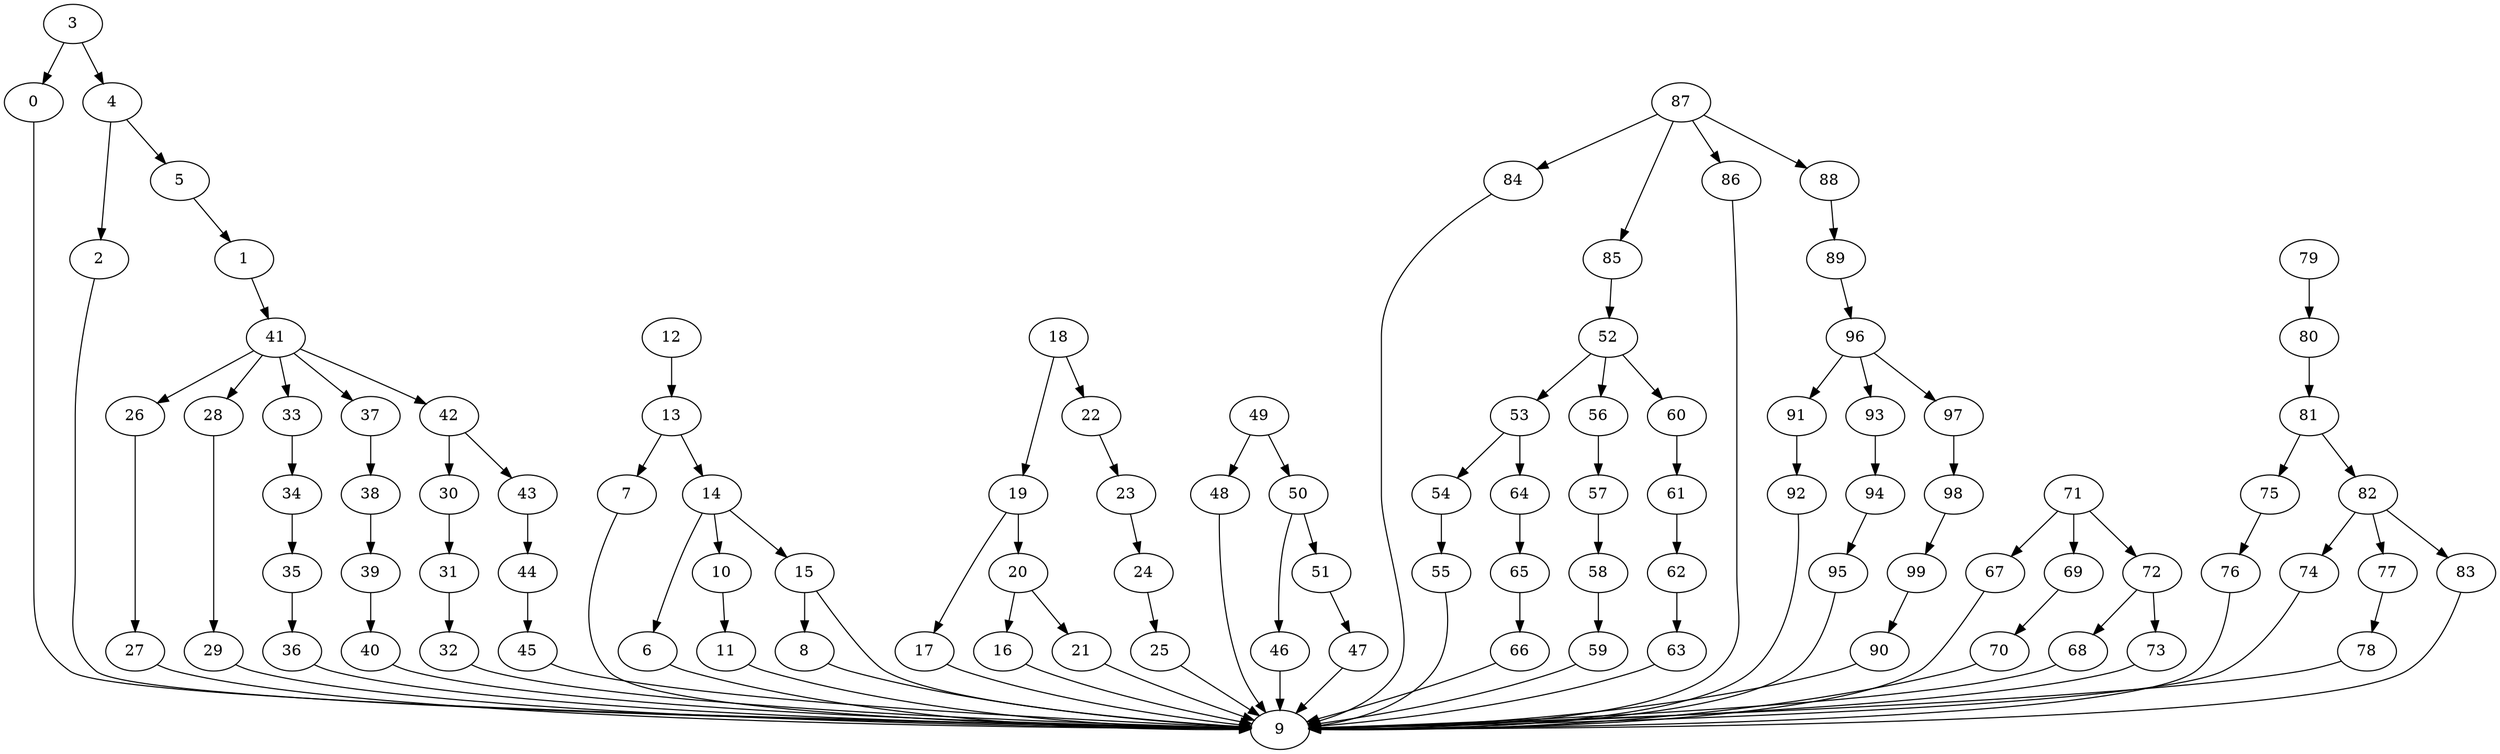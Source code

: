 strict digraph  {
0 [exec=119];
1 [exec=99];
2 [exec=92];
3 [exec=129];
4 [exec=124];
5 [exec=145];
6 [exec=95];
7 [exec=113];
8 [exec=171];
9 [exec=121];
10 [exec=72];
11 [exec=190];
12 [exec=126];
13 [exec=51];
14 [exec=124];
15 [exec=196];
16 [exec=128];
17 [exec=116];
18 [exec=61];
19 [exec=70];
20 [exec=61];
21 [exec=168];
22 [exec=121];
23 [exec=182];
24 [exec=186];
25 [exec=170];
26 [exec=120];
27 [exec=97];
28 [exec=141];
29 [exec=161];
30 [exec=200];
31 [exec=132];
32 [exec=192];
33 [exec=100];
34 [exec=132];
35 [exec=75];
36 [exec=65];
37 [exec=108];
38 [exec=121];
39 [exec=199];
40 [exec=110];
41 [exec=81];
42 [exec=134];
43 [exec=95];
44 [exec=124];
45 [exec=167];
46 [exec=65];
47 [exec=64];
48 [exec=93];
49 [exec=88];
50 [exec=60];
51 [exec=189];
52 [exec=154];
53 [exec=101];
54 [exec=172];
55 [exec=101];
56 [exec=111];
57 [exec=162];
58 [exec=155];
59 [exec=175];
60 [exec=59];
61 [exec=106];
62 [exec=157];
63 [exec=163];
64 [exec=113];
65 [exec=159];
66 [exec=105];
67 [exec=114];
68 [exec=112];
69 [exec=184];
70 [exec=103];
71 [exec=109];
72 [exec=156];
73 [exec=116];
74 [exec=60];
75 [exec=176];
76 [exec=149];
77 [exec=73];
78 [exec=160];
79 [exec=103];
80 [exec=196];
81 [exec=92];
82 [exec=136];
83 [exec=125];
84 [exec=195];
85 [exec=170];
86 [exec=153];
87 [exec=149];
88 [exec=105];
89 [exec=50];
90 [exec=147];
91 [exec=106];
92 [exec=190];
93 [exec=63];
94 [exec=101];
95 [exec=91];
96 [exec=134];
97 [exec=193];
98 [exec=170];
99 [exec=184];
0 -> 9  [comm=10];
1 -> 41  [comm=14];
2 -> 9  [comm=16];
3 -> 4  [comm=11];
3 -> 0  [comm=16];
4 -> 5  [comm=7];
4 -> 2  [comm=7];
5 -> 1  [comm=17];
6 -> 9  [comm=10];
7 -> 9  [comm=15];
8 -> 9  [comm=16];
10 -> 11  [comm=15];
11 -> 9  [comm=10];
12 -> 13  [comm=14];
13 -> 14  [comm=5];
13 -> 7  [comm=5];
14 -> 15  [comm=7];
14 -> 6  [comm=16];
14 -> 10  [comm=8];
15 -> 8  [comm=10];
15 -> 9  [comm=10];
16 -> 9  [comm=20];
17 -> 9  [comm=7];
18 -> 19  [comm=8];
18 -> 22  [comm=10];
19 -> 20  [comm=20];
19 -> 17  [comm=12];
20 -> 21  [comm=14];
20 -> 16  [comm=17];
21 -> 9  [comm=12];
22 -> 23  [comm=20];
23 -> 24  [comm=12];
24 -> 25  [comm=14];
25 -> 9  [comm=16];
26 -> 27  [comm=12];
27 -> 9  [comm=15];
28 -> 29  [comm=19];
29 -> 9  [comm=17];
30 -> 31  [comm=17];
31 -> 32  [comm=15];
32 -> 9  [comm=14];
33 -> 34  [comm=19];
34 -> 35  [comm=18];
35 -> 36  [comm=5];
36 -> 9  [comm=13];
37 -> 38  [comm=10];
38 -> 39  [comm=19];
39 -> 40  [comm=16];
40 -> 9  [comm=17];
41 -> 42  [comm=17];
41 -> 26  [comm=5];
41 -> 28  [comm=9];
41 -> 33  [comm=7];
41 -> 37  [comm=19];
42 -> 43  [comm=16];
42 -> 30  [comm=14];
43 -> 44  [comm=7];
44 -> 45  [comm=13];
45 -> 9  [comm=20];
46 -> 9  [comm=12];
47 -> 9  [comm=20];
48 -> 9  [comm=7];
49 -> 50  [comm=9];
49 -> 48  [comm=12];
50 -> 51  [comm=7];
50 -> 46  [comm=14];
51 -> 47  [comm=9];
52 -> 53  [comm=6];
52 -> 56  [comm=10];
52 -> 60  [comm=17];
53 -> 54  [comm=13];
53 -> 64  [comm=5];
54 -> 55  [comm=12];
55 -> 9  [comm=10];
56 -> 57  [comm=8];
57 -> 58  [comm=11];
58 -> 59  [comm=6];
59 -> 9  [comm=15];
60 -> 61  [comm=7];
61 -> 62  [comm=8];
62 -> 63  [comm=13];
63 -> 9  [comm=6];
64 -> 65  [comm=14];
65 -> 66  [comm=10];
66 -> 9  [comm=9];
67 -> 9  [comm=18];
68 -> 9  [comm=9];
69 -> 70  [comm=7];
70 -> 9  [comm=16];
71 -> 72  [comm=5];
71 -> 67  [comm=9];
71 -> 69  [comm=18];
72 -> 73  [comm=9];
72 -> 68  [comm=11];
73 -> 9  [comm=14];
74 -> 9  [comm=20];
75 -> 76  [comm=7];
76 -> 9  [comm=17];
77 -> 78  [comm=10];
78 -> 9  [comm=10];
79 -> 80  [comm=13];
80 -> 81  [comm=17];
81 -> 82  [comm=14];
81 -> 75  [comm=17];
82 -> 83  [comm=15];
82 -> 74  [comm=10];
82 -> 77  [comm=17];
83 -> 9  [comm=6];
84 -> 9  [comm=18];
85 -> 52  [comm=5];
86 -> 9  [comm=13];
87 -> 88  [comm=5];
87 -> 84  [comm=14];
87 -> 85  [comm=9];
87 -> 86  [comm=7];
88 -> 89  [comm=10];
89 -> 96  [comm=8];
90 -> 9  [comm=5];
91 -> 92  [comm=12];
92 -> 9  [comm=12];
93 -> 94  [comm=5];
94 -> 95  [comm=20];
95 -> 9  [comm=10];
96 -> 97  [comm=19];
96 -> 91  [comm=17];
96 -> 93  [comm=15];
97 -> 98  [comm=10];
98 -> 99  [comm=11];
99 -> 90  [comm=8];
}
